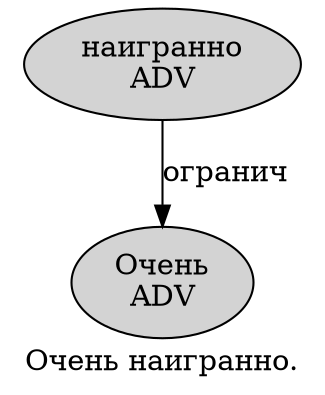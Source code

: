 digraph SENTENCE_3043 {
	graph [label="Очень наигранно."]
	node [style=filled]
		0 [label="Очень
ADV" color="" fillcolor=lightgray penwidth=1 shape=ellipse]
		1 [label="наигранно
ADV" color="" fillcolor=lightgray penwidth=1 shape=ellipse]
			1 -> 0 [label="огранич"]
}